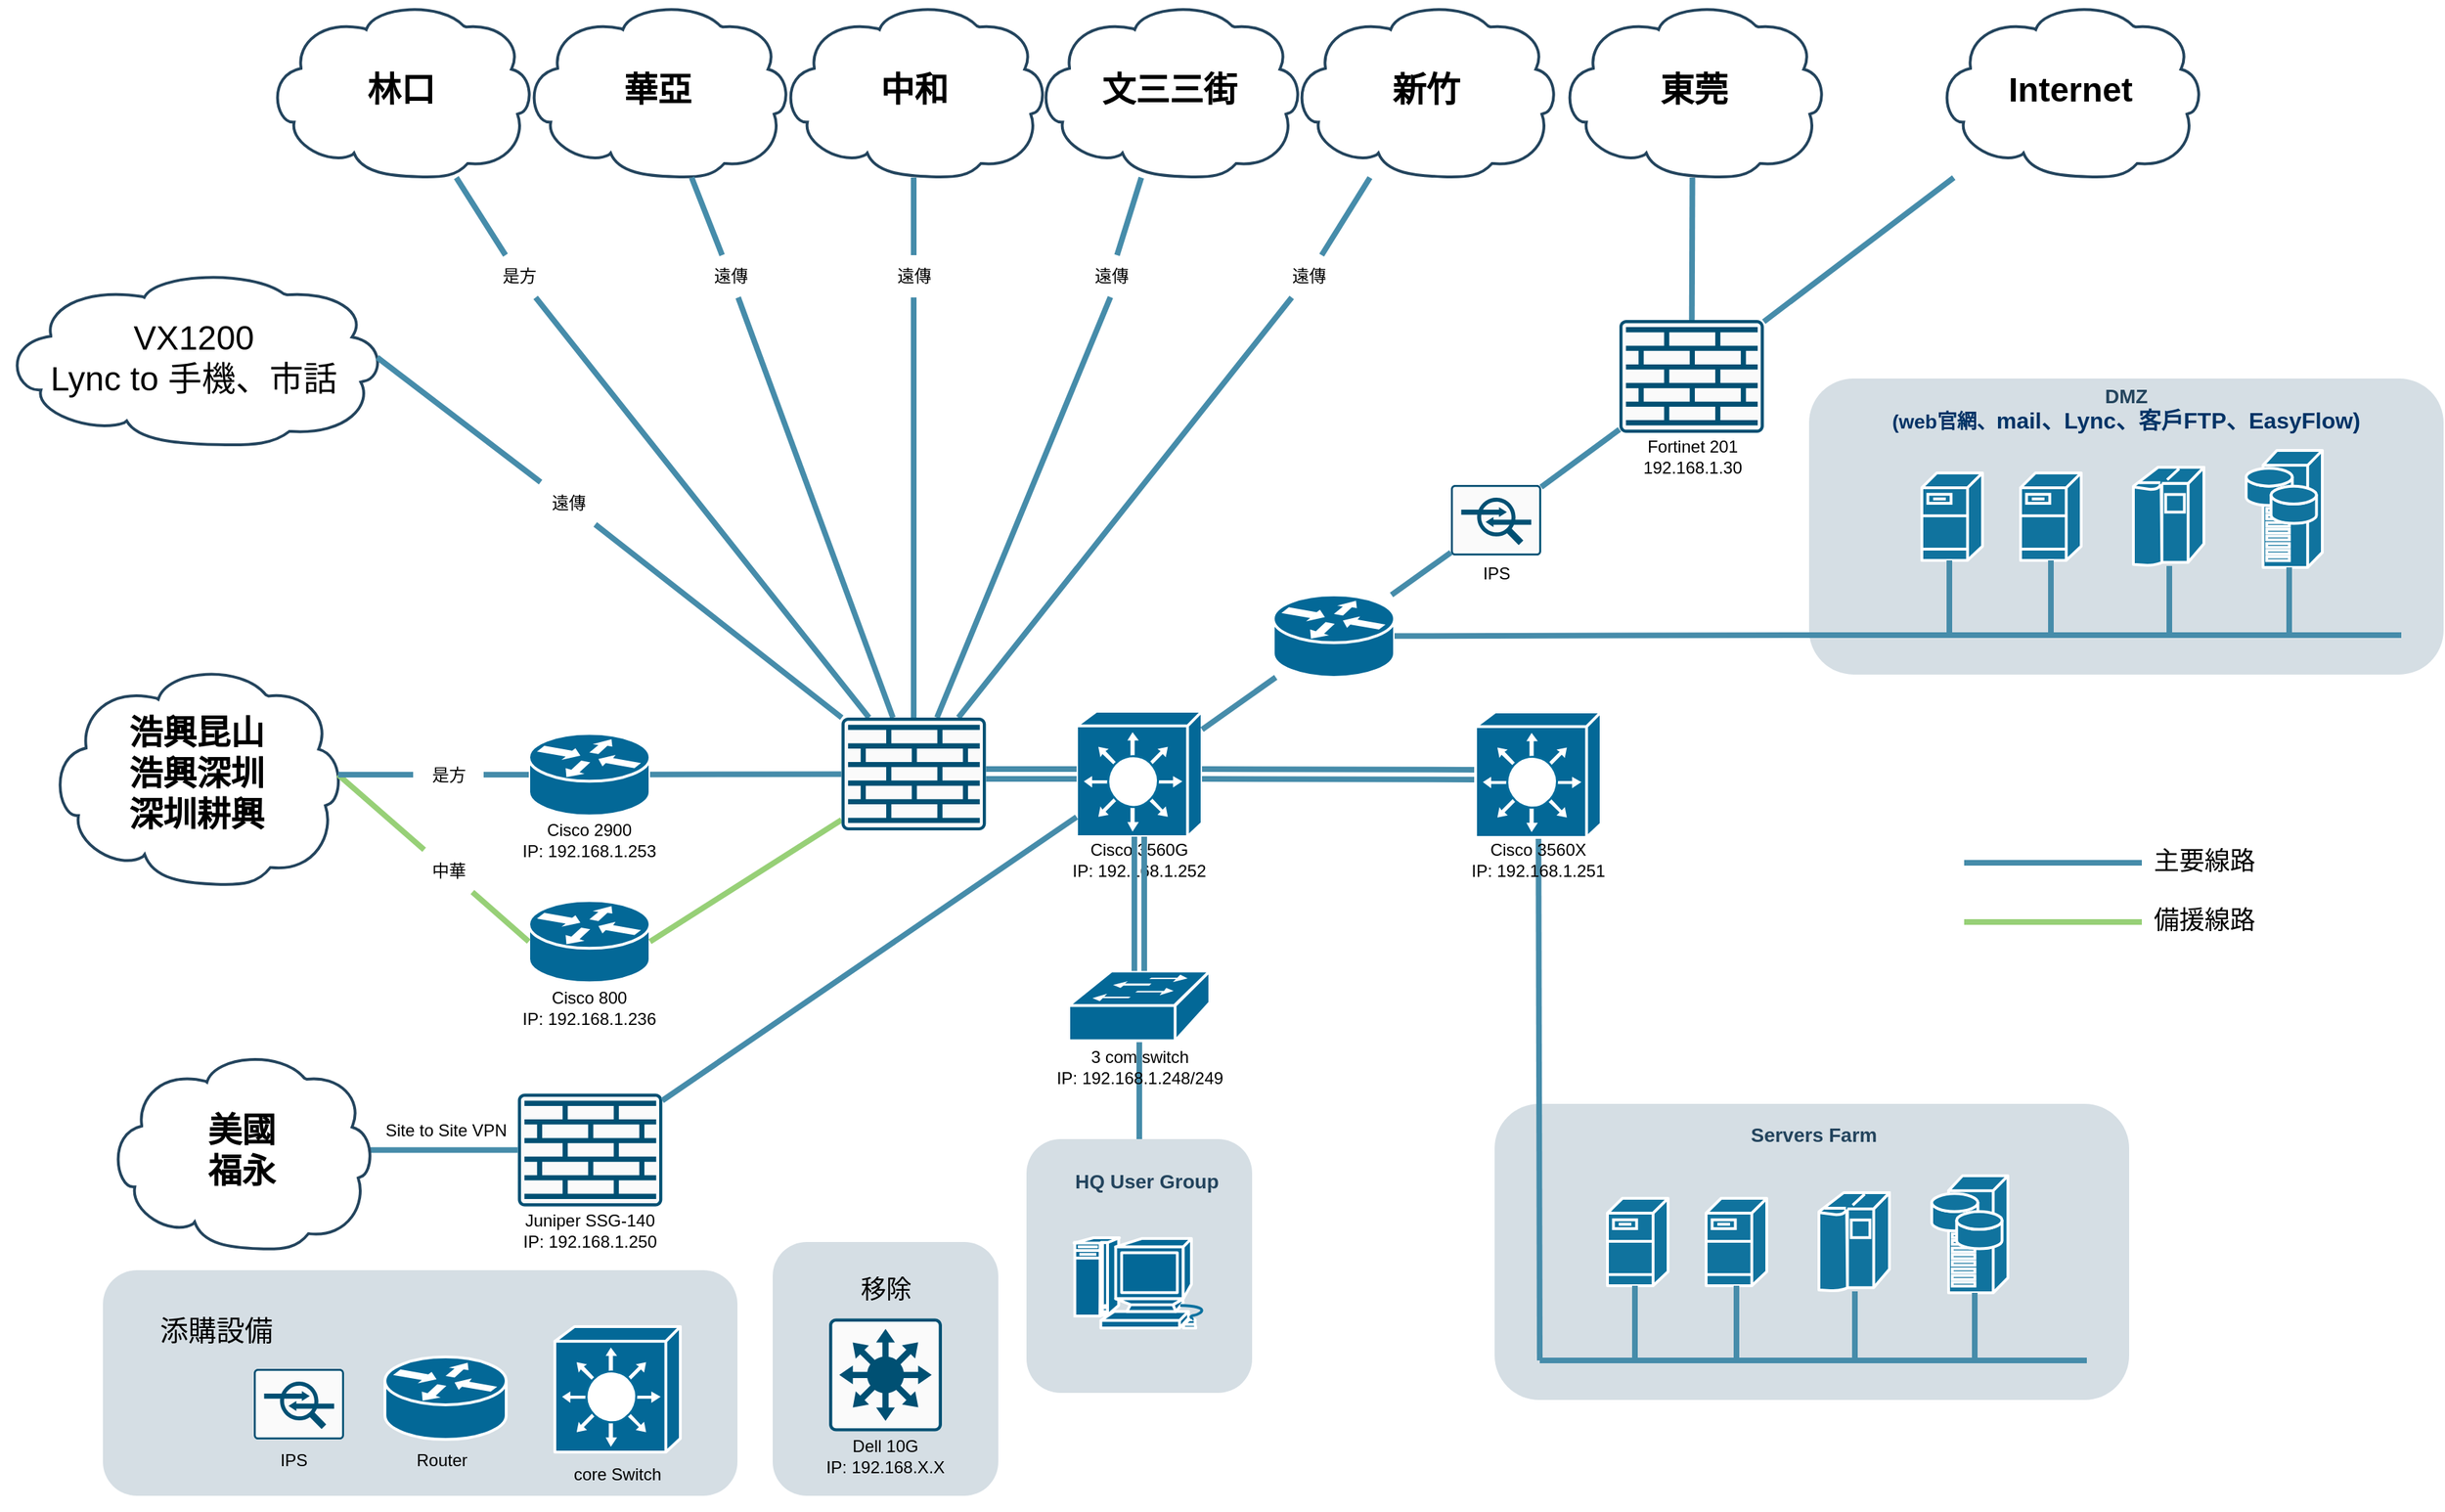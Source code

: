 <mxfile version="21.6.9" type="github">
  <diagram name="第 1 页" id="2Kp2IsGIeOANgpGV9u3z">
    <mxGraphModel dx="2764" dy="-91" grid="1" gridSize="10" guides="1" tooltips="1" connect="1" arrows="1" fold="1" page="1" pageScale="1" pageWidth="827" pageHeight="1169" math="0" shadow="0">
      <root>
        <mxCell id="0" />
        <mxCell id="1" parent="0" />
        <mxCell id="MnokS-IEu5R2xWXdPz0--34" value="" style="rounded=1;whiteSpace=wrap;html=1;strokeColor=none;fillColor=#BAC8D3;fontSize=24;fontColor=#23445D;align=center;opacity=60;" vertex="1" parent="1">
          <mxGeometry x="355" y="2580" width="160" height="180" as="geometry" />
        </mxCell>
        <mxCell id="MnokS-IEu5R2xWXdPz0--27" value="" style="rounded=1;whiteSpace=wrap;html=1;strokeColor=none;fillColor=#BAC8D3;fontSize=24;fontColor=#23445D;align=center;opacity=60;" vertex="1" parent="1">
          <mxGeometry x="-120" y="2600" width="450" height="160" as="geometry" />
        </mxCell>
        <mxCell id="12ae3frHGvqBDCMUcqmj-1" value="" style="group" parent="1" vertex="1" connectable="0">
          <mxGeometry x="867" y="2482" width="450" height="210" as="geometry" />
        </mxCell>
        <mxCell id="12ae3frHGvqBDCMUcqmj-2" value="" style="rounded=1;whiteSpace=wrap;html=1;strokeColor=none;fillColor=#BAC8D3;fontSize=24;fontColor=#23445D;align=center;opacity=60;" parent="12ae3frHGvqBDCMUcqmj-1" vertex="1">
          <mxGeometry width="450" height="210" as="geometry" />
        </mxCell>
        <mxCell id="12ae3frHGvqBDCMUcqmj-3" value="" style="shape=mxgraph.cisco.servers.fileserver;html=1;dashed=0;fillColor=#10739E;strokeColor=#ffffff;strokeWidth=2;verticalLabelPosition=bottom;verticalAlign=top;fontFamily=Helvetica;fontSize=36;fontColor=#FFB366" parent="12ae3frHGvqBDCMUcqmj-1" vertex="1">
          <mxGeometry x="80" y="67" width="43" height="62" as="geometry" />
        </mxCell>
        <mxCell id="12ae3frHGvqBDCMUcqmj-4" value="" style="shape=mxgraph.cisco.servers.fileserver;html=1;dashed=0;fillColor=#10739E;strokeColor=#ffffff;strokeWidth=2;verticalLabelPosition=bottom;verticalAlign=top;fontFamily=Helvetica;fontSize=36;fontColor=#FFB366" parent="12ae3frHGvqBDCMUcqmj-1" vertex="1">
          <mxGeometry x="150" y="67" width="43" height="62" as="geometry" />
        </mxCell>
        <mxCell id="12ae3frHGvqBDCMUcqmj-5" value="" style="shape=mxgraph.cisco.computers_and_peripherals.ibm_mainframe;html=1;dashed=0;fillColor=#10739E;strokeColor=#ffffff;strokeWidth=2;verticalLabelPosition=bottom;verticalAlign=top;fontFamily=Helvetica;fontSize=36;fontColor=#FFB366" parent="12ae3frHGvqBDCMUcqmj-1" vertex="1">
          <mxGeometry x="230" y="63" width="50" height="70" as="geometry" />
        </mxCell>
        <mxCell id="12ae3frHGvqBDCMUcqmj-6" value="" style="shape=mxgraph.cisco.servers.storage_server;html=1;dashed=0;fillColor=#10739E;strokeColor=#ffffff;strokeWidth=2;verticalLabelPosition=bottom;verticalAlign=top;fontFamily=Helvetica;fontSize=36;fontColor=#FFB366" parent="12ae3frHGvqBDCMUcqmj-1" vertex="1">
          <mxGeometry x="310" y="51" width="54" height="83" as="geometry" />
        </mxCell>
        <mxCell id="12ae3frHGvqBDCMUcqmj-7" value="" style="line;html=1;strokeColor=#468CAA;" parent="12ae3frHGvqBDCMUcqmj-1" vertex="1">
          <mxGeometry x="32" y="177" width="388" height="10" as="geometry" />
        </mxCell>
        <mxCell id="12ae3frHGvqBDCMUcqmj-8" value="" style="edgeStyle=elbowEdgeStyle;elbow=horizontal;endArrow=none;html=1;strokeColor=#468CAA;endFill=0;strokeWidth=4;rounded=1" parent="12ae3frHGvqBDCMUcqmj-1" source="12ae3frHGvqBDCMUcqmj-3" edge="1">
          <mxGeometry width="100" height="100" relative="1" as="geometry">
            <mxPoint x="99" y="140" as="sourcePoint" />
            <mxPoint x="99.278" y="182.083" as="targetPoint" />
          </mxGeometry>
        </mxCell>
        <mxCell id="12ae3frHGvqBDCMUcqmj-9" value="" style="edgeStyle=elbowEdgeStyle;elbow=horizontal;endArrow=none;html=1;strokeColor=#468CAA;endFill=0;strokeWidth=4;rounded=1" parent="12ae3frHGvqBDCMUcqmj-1" source="12ae3frHGvqBDCMUcqmj-4" edge="1">
          <mxGeometry width="100" height="100" relative="1" as="geometry">
            <mxPoint x="171" y="140" as="sourcePoint" />
            <mxPoint x="171.278" y="182.083" as="targetPoint" />
          </mxGeometry>
        </mxCell>
        <mxCell id="12ae3frHGvqBDCMUcqmj-10" value="" style="edgeStyle=elbowEdgeStyle;elbow=horizontal;endArrow=none;html=1;strokeColor=#468CAA;endFill=0;strokeWidth=4;rounded=1" parent="12ae3frHGvqBDCMUcqmj-1" source="12ae3frHGvqBDCMUcqmj-5" edge="1">
          <mxGeometry width="100" height="100" relative="1" as="geometry">
            <mxPoint x="255" y="140" as="sourcePoint" />
            <mxPoint x="255.278" y="182.083" as="targetPoint" />
          </mxGeometry>
        </mxCell>
        <mxCell id="12ae3frHGvqBDCMUcqmj-11" value="" style="edgeStyle=elbowEdgeStyle;elbow=horizontal;endArrow=none;html=1;strokeColor=#468CAA;endFill=0;strokeWidth=4;rounded=1" parent="12ae3frHGvqBDCMUcqmj-1" source="12ae3frHGvqBDCMUcqmj-6" edge="1">
          <mxGeometry width="100" height="100" relative="1" as="geometry">
            <mxPoint x="340" y="140" as="sourcePoint" />
            <mxPoint x="340.278" y="182.083" as="targetPoint" />
          </mxGeometry>
        </mxCell>
        <mxCell id="12ae3frHGvqBDCMUcqmj-12" value="&lt;font color=&quot;#23445d&quot;&gt;Servers Farm&lt;/font&gt;" style="rounded=1;whiteSpace=wrap;html=1;strokeColor=none;fillColor=none;fontSize=14;fontColor=#742B21;align=center;fontStyle=1" parent="12ae3frHGvqBDCMUcqmj-1" vertex="1">
          <mxGeometry x="155" y="12" width="143" height="19" as="geometry" />
        </mxCell>
        <mxCell id="12ae3frHGvqBDCMUcqmj-13" style="rounded=1;orthogonalLoop=1;jettySize=auto;html=1;exitX=0.5;exitY=0;exitDx=0;exitDy=0;entryX=0.5;entryY=0.98;entryDx=0;entryDy=0;entryPerimeter=0;strokeColor=#468CAA;strokeWidth=4;endArrow=none;endFill=0;" parent="1" source="12ae3frHGvqBDCMUcqmj-60" target="12ae3frHGvqBDCMUcqmj-56" edge="1">
          <mxGeometry relative="1" as="geometry" />
        </mxCell>
        <mxCell id="12ae3frHGvqBDCMUcqmj-14" value="" style="group" parent="1" vertex="1" connectable="0">
          <mxGeometry x="173.0" y="2474.75" width="105" height="112" as="geometry" />
        </mxCell>
        <mxCell id="12ae3frHGvqBDCMUcqmj-15" value="" style="sketch=0;points=[[0.015,0.015,0],[0.985,0.015,0],[0.985,0.985,0],[0.015,0.985,0],[0.25,0,0],[0.5,0,0],[0.75,0,0],[1,0.25,0],[1,0.5,0],[1,0.75,0],[0.75,1,0],[0.5,1,0],[0.25,1,0],[0,0.75,0],[0,0.5,0],[0,0.25,0]];verticalLabelPosition=bottom;html=1;verticalAlign=top;aspect=fixed;align=center;pointerEvents=1;shape=mxgraph.cisco19.rect;prIcon=firewall;fillColor=#FAFAFA;strokeColor=#005073;" parent="12ae3frHGvqBDCMUcqmj-14" vertex="1">
          <mxGeometry x="1.3" width="102.4" height="80" as="geometry" />
        </mxCell>
        <mxCell id="12ae3frHGvqBDCMUcqmj-16" value="Juniper SSG-140&lt;br&gt;IP: 192.168.1.250" style="text;html=1;strokeColor=none;fillColor=none;align=center;verticalAlign=middle;whiteSpace=wrap;rounded=0;" parent="12ae3frHGvqBDCMUcqmj-14" vertex="1">
          <mxGeometry y="82" width="105" height="30" as="geometry" />
        </mxCell>
        <mxCell id="12ae3frHGvqBDCMUcqmj-17" value="" style="group;points=[[0,0,0,0,0],[0,0.25,0,0,0],[0,0.5,0,0,0],[0,0.75,0,0,0],[0,1,0,0,0],[0.25,0,0,0,0],[0.25,1,0,0,0],[0.5,0,0,0,0],[0.5,1,0,0,0],[0.75,0,0,0,0],[0.75,1,0,0,0],[1,0,0,0,0],[1,0.25,0,0,0],[1,0.5,0,0,0],[1,0.75,0,0,0],[1,1,0,0,0]];" parent="1" vertex="1" connectable="0">
          <mxGeometry x="560" y="2203.52" width="110" height="120" as="geometry" />
        </mxCell>
        <mxCell id="12ae3frHGvqBDCMUcqmj-18" value="" style="shape=mxgraph.cisco.switches.layer_3_switch;sketch=0;html=1;pointerEvents=1;dashed=0;fillColor=#036897;strokeColor=#ffffff;strokeWidth=2;verticalLabelPosition=bottom;verticalAlign=top;align=center;outlineConnect=0;aspect=fixed;points=[[0,0.25,0,0,0],[0,0.5,0,0,0],[0,0.76,0,0,0],[0,1,0,0,0],[0.07,0,0,0,0],[0.29,0,0,0,0],[0.5,0,0,0,0],[0.5,1,0,0,0],[0.75,0,0,0,0],[0.95,0.94,0,0,0],[1,0,0,0,0],[1,0.5,0,0,0]];" parent="12ae3frHGvqBDCMUcqmj-17" vertex="1">
          <mxGeometry x="10.5" width="89" height="89" as="geometry" />
        </mxCell>
        <mxCell id="12ae3frHGvqBDCMUcqmj-19" value="Cisco 3560G&lt;br&gt;IP: 192.168.1.252" style="text;html=1;strokeColor=none;fillColor=none;align=center;verticalAlign=middle;whiteSpace=wrap;rounded=0;" parent="12ae3frHGvqBDCMUcqmj-17" vertex="1">
          <mxGeometry y="90" width="110" height="30" as="geometry" />
        </mxCell>
        <mxCell id="12ae3frHGvqBDCMUcqmj-20" style="rounded=1;orthogonalLoop=1;jettySize=auto;html=1;strokeColor=#468CAA;endArrow=none;endFill=0;strokeWidth=4;" parent="1" source="12ae3frHGvqBDCMUcqmj-15" target="12ae3frHGvqBDCMUcqmj-18" edge="1">
          <mxGeometry relative="1" as="geometry">
            <mxPoint x="390" y="2420" as="sourcePoint" />
          </mxGeometry>
        </mxCell>
        <mxCell id="12ae3frHGvqBDCMUcqmj-21" value="" style="group" parent="1" vertex="1" connectable="0">
          <mxGeometry x="390" y="2634.28" width="125" height="135.72" as="geometry" />
        </mxCell>
        <mxCell id="12ae3frHGvqBDCMUcqmj-22" value="" style="sketch=0;points=[[0.015,0.015,0],[0.985,0.015,0],[0.985,0.985,0],[0.015,0.985,0],[0.25,0,0],[0.5,0,0],[0.75,0,0],[1,0.25,0],[1,0.5,0],[1,0.75,0],[0.75,1,0],[0.5,1,0],[0.25,1,0],[0,0.75,0],[0,0.5,0],[0,0.25,0]];verticalLabelPosition=bottom;html=1;verticalAlign=top;aspect=fixed;align=center;pointerEvents=1;shape=mxgraph.cisco19.rect;prIcon=l3_switch;fillColor=#FAFAFA;strokeColor=#005073;" parent="12ae3frHGvqBDCMUcqmj-21" vertex="1">
          <mxGeometry x="5" width="80" height="80" as="geometry" />
        </mxCell>
        <mxCell id="12ae3frHGvqBDCMUcqmj-23" value="Dell 10G&lt;br&gt;IP: 192.168.X.X" style="text;html=1;strokeColor=none;fillColor=none;align=center;verticalAlign=middle;whiteSpace=wrap;rounded=0;" parent="12ae3frHGvqBDCMUcqmj-21" vertex="1">
          <mxGeometry y="83" width="90" height="30" as="geometry" />
        </mxCell>
        <mxCell id="MnokS-IEu5R2xWXdPz0--35" value="&lt;font style=&quot;font-size: 18px;&quot;&gt;移除&lt;/font&gt;" style="text;html=1;align=center;verticalAlign=middle;resizable=0;points=[];autosize=1;strokeColor=none;fillColor=none;" vertex="1" parent="12ae3frHGvqBDCMUcqmj-21">
          <mxGeometry x="15" y="-40" width="60" height="40" as="geometry" />
        </mxCell>
        <mxCell id="12ae3frHGvqBDCMUcqmj-24" style="rounded=1;orthogonalLoop=1;jettySize=auto;html=1;exitX=1;exitY=0.5;exitDx=0;exitDy=0;exitPerimeter=0;entryX=0;entryY=0.5;entryDx=0;entryDy=0;entryPerimeter=0;strokeWidth=4;strokeColor=#468CAA;endArrow=none;endFill=0;shape=link;" parent="1" source="12ae3frHGvqBDCMUcqmj-18" target="12ae3frHGvqBDCMUcqmj-64" edge="1">
          <mxGeometry relative="1" as="geometry" />
        </mxCell>
        <mxCell id="12ae3frHGvqBDCMUcqmj-26" value="" style="group" parent="1" vertex="1" connectable="0">
          <mxGeometry x="175" y="2219.27" width="100" height="149.44" as="geometry" />
        </mxCell>
        <mxCell id="12ae3frHGvqBDCMUcqmj-27" value="" style="shape=mxgraph.cisco.routers.router;sketch=0;html=1;pointerEvents=1;dashed=0;fillColor=#036897;strokeColor=#ffffff;strokeWidth=2;verticalLabelPosition=bottom;verticalAlign=top;align=center;outlineConnect=0;aspect=fixed;" parent="12ae3frHGvqBDCMUcqmj-26" vertex="1">
          <mxGeometry x="7" width="86" height="58.44" as="geometry" />
        </mxCell>
        <mxCell id="12ae3frHGvqBDCMUcqmj-28" value="Cisco 2900&lt;br&gt;IP: 192.168.1.253" style="text;html=1;strokeColor=none;fillColor=none;align=center;verticalAlign=middle;whiteSpace=wrap;rounded=0;" parent="12ae3frHGvqBDCMUcqmj-26" vertex="1">
          <mxGeometry y="61" width="100" height="30" as="geometry" />
        </mxCell>
        <mxCell id="eVyLxdBei2JVoM4hP0GL-2" value="" style="group" parent="12ae3frHGvqBDCMUcqmj-26" vertex="1" connectable="0">
          <mxGeometry y="118.44" width="100" height="91" as="geometry" />
        </mxCell>
        <mxCell id="eVyLxdBei2JVoM4hP0GL-3" value="" style="shape=mxgraph.cisco.routers.router;sketch=0;html=1;pointerEvents=1;dashed=0;fillColor=#036897;strokeColor=#ffffff;strokeWidth=2;verticalLabelPosition=bottom;verticalAlign=top;align=center;outlineConnect=0;aspect=fixed;" parent="eVyLxdBei2JVoM4hP0GL-2" vertex="1">
          <mxGeometry x="7" width="86" height="58.44" as="geometry" />
        </mxCell>
        <mxCell id="eVyLxdBei2JVoM4hP0GL-4" value="Cisco 800&lt;br&gt;IP: 192.168.1.236" style="text;html=1;strokeColor=none;fillColor=none;align=center;verticalAlign=middle;whiteSpace=wrap;rounded=0;" parent="eVyLxdBei2JVoM4hP0GL-2" vertex="1">
          <mxGeometry y="61" width="100" height="30" as="geometry" />
        </mxCell>
        <mxCell id="12ae3frHGvqBDCMUcqmj-32" style="rounded=1;orthogonalLoop=1;jettySize=auto;html=1;strokeColor=#468CAA;strokeWidth=4;endArrow=none;endFill=0;" parent="1" source="12ae3frHGvqBDCMUcqmj-27" target="MnokS-IEu5R2xWXdPz0--17" edge="1">
          <mxGeometry relative="1" as="geometry">
            <mxPoint x="700" y="2180" as="targetPoint" />
          </mxGeometry>
        </mxCell>
        <mxCell id="12ae3frHGvqBDCMUcqmj-33" style="rounded=1;orthogonalLoop=1;jettySize=auto;html=1;endArrow=none;endFill=0;strokeWidth=4;strokeColor=#468CAA;" parent="1" source="MnokS-IEu5R2xWXdPz0--21" target="12ae3frHGvqBDCMUcqmj-18" edge="1">
          <mxGeometry relative="1" as="geometry">
            <mxPoint x="1210" y="2090" as="sourcePoint" />
          </mxGeometry>
        </mxCell>
        <mxCell id="12ae3frHGvqBDCMUcqmj-34" value="" style="group" parent="1" vertex="1" connectable="0">
          <mxGeometry x="1090" y="1967.44" width="450" height="210" as="geometry" />
        </mxCell>
        <mxCell id="12ae3frHGvqBDCMUcqmj-35" value="" style="rounded=1;whiteSpace=wrap;html=1;strokeColor=none;fillColor=#BAC8D3;fontSize=24;fontColor=#23445D;align=center;opacity=60;" parent="12ae3frHGvqBDCMUcqmj-34" vertex="1">
          <mxGeometry width="450" height="210" as="geometry" />
        </mxCell>
        <mxCell id="12ae3frHGvqBDCMUcqmj-36" value="" style="shape=mxgraph.cisco.servers.fileserver;html=1;dashed=0;fillColor=#10739E;strokeColor=#ffffff;strokeWidth=2;verticalLabelPosition=bottom;verticalAlign=top;fontFamily=Helvetica;fontSize=36;fontColor=#FFB366" parent="12ae3frHGvqBDCMUcqmj-34" vertex="1">
          <mxGeometry x="80" y="67" width="43" height="62" as="geometry" />
        </mxCell>
        <mxCell id="12ae3frHGvqBDCMUcqmj-37" value="" style="shape=mxgraph.cisco.servers.fileserver;html=1;dashed=0;fillColor=#10739E;strokeColor=#ffffff;strokeWidth=2;verticalLabelPosition=bottom;verticalAlign=top;fontFamily=Helvetica;fontSize=36;fontColor=#FFB366" parent="12ae3frHGvqBDCMUcqmj-34" vertex="1">
          <mxGeometry x="150" y="67" width="43" height="62" as="geometry" />
        </mxCell>
        <mxCell id="12ae3frHGvqBDCMUcqmj-38" value="" style="shape=mxgraph.cisco.computers_and_peripherals.ibm_mainframe;html=1;dashed=0;fillColor=#10739E;strokeColor=#ffffff;strokeWidth=2;verticalLabelPosition=bottom;verticalAlign=top;fontFamily=Helvetica;fontSize=36;fontColor=#FFB366" parent="12ae3frHGvqBDCMUcqmj-34" vertex="1">
          <mxGeometry x="230" y="63" width="50" height="70" as="geometry" />
        </mxCell>
        <mxCell id="12ae3frHGvqBDCMUcqmj-39" value="" style="shape=mxgraph.cisco.servers.storage_server;html=1;dashed=0;fillColor=#10739E;strokeColor=#ffffff;strokeWidth=2;verticalLabelPosition=bottom;verticalAlign=top;fontFamily=Helvetica;fontSize=36;fontColor=#FFB366" parent="12ae3frHGvqBDCMUcqmj-34" vertex="1">
          <mxGeometry x="310" y="51" width="54" height="83" as="geometry" />
        </mxCell>
        <mxCell id="12ae3frHGvqBDCMUcqmj-40" value="" style="line;html=1;strokeColor=#468CAA;" parent="12ae3frHGvqBDCMUcqmj-34" vertex="1">
          <mxGeometry x="32" y="177" width="388" height="10" as="geometry" />
        </mxCell>
        <mxCell id="12ae3frHGvqBDCMUcqmj-41" value="" style="edgeStyle=elbowEdgeStyle;elbow=horizontal;endArrow=none;html=1;strokeColor=#468CAA;endFill=0;strokeWidth=4;rounded=1" parent="12ae3frHGvqBDCMUcqmj-34" source="12ae3frHGvqBDCMUcqmj-36" edge="1">
          <mxGeometry width="100" height="100" relative="1" as="geometry">
            <mxPoint x="99" y="140" as="sourcePoint" />
            <mxPoint x="99.278" y="182.083" as="targetPoint" />
          </mxGeometry>
        </mxCell>
        <mxCell id="12ae3frHGvqBDCMUcqmj-42" value="" style="edgeStyle=elbowEdgeStyle;elbow=horizontal;endArrow=none;html=1;strokeColor=#468CAA;endFill=0;strokeWidth=4;rounded=1" parent="12ae3frHGvqBDCMUcqmj-34" source="12ae3frHGvqBDCMUcqmj-37" edge="1">
          <mxGeometry width="100" height="100" relative="1" as="geometry">
            <mxPoint x="171" y="140" as="sourcePoint" />
            <mxPoint x="171.278" y="182.083" as="targetPoint" />
          </mxGeometry>
        </mxCell>
        <mxCell id="12ae3frHGvqBDCMUcqmj-43" value="" style="edgeStyle=elbowEdgeStyle;elbow=horizontal;endArrow=none;html=1;strokeColor=#468CAA;endFill=0;strokeWidth=4;rounded=1" parent="12ae3frHGvqBDCMUcqmj-34" source="12ae3frHGvqBDCMUcqmj-38" edge="1">
          <mxGeometry width="100" height="100" relative="1" as="geometry">
            <mxPoint x="255" y="140" as="sourcePoint" />
            <mxPoint x="255.278" y="182.083" as="targetPoint" />
          </mxGeometry>
        </mxCell>
        <mxCell id="12ae3frHGvqBDCMUcqmj-44" value="" style="edgeStyle=elbowEdgeStyle;elbow=horizontal;endArrow=none;html=1;strokeColor=#468CAA;endFill=0;strokeWidth=4;rounded=1" parent="12ae3frHGvqBDCMUcqmj-34" source="12ae3frHGvqBDCMUcqmj-39" edge="1">
          <mxGeometry width="100" height="100" relative="1" as="geometry">
            <mxPoint x="340" y="140" as="sourcePoint" />
            <mxPoint x="340.278" y="182.083" as="targetPoint" />
          </mxGeometry>
        </mxCell>
        <mxCell id="12ae3frHGvqBDCMUcqmj-45" value="&lt;font style=&quot;border-color: var(--border-color);&quot; color=&quot;#23445d&quot;&gt;DMZ&lt;/font&gt;&lt;br style=&quot;border-color: var(--border-color);&quot;&gt;&lt;font style=&quot;border-color: var(--border-color);&quot; color=&quot;#003366&quot;&gt;(web官網、&lt;span style=&quot;border-color: var(--border-color); font-size: 12pt; font-family: Calibri, sans-serif;&quot; lang=&quot;EN-US&quot;&gt;mail&lt;/span&gt;&lt;span style=&quot;border-color: var(--border-color); font-size: 12pt; font-family: 新細明體, serif;&quot;&gt;、&lt;/span&gt;&lt;span style=&quot;border-color: var(--border-color); font-size: 12pt; font-family: Calibri, sans-serif;&quot; lang=&quot;EN-US&quot;&gt;Lync&lt;/span&gt;&lt;span style=&quot;border-color: var(--border-color); font-size: 12pt; font-family: 新細明體, serif;&quot;&gt;、客戶&lt;/span&gt;&lt;span style=&quot;border-color: var(--border-color); font-size: 12pt; font-family: Calibri, sans-serif;&quot; lang=&quot;EN-US&quot;&gt;FTP、EasyFlow)&lt;/span&gt;&lt;/font&gt;" style="rounded=1;whiteSpace=wrap;html=1;strokeColor=none;fillColor=none;fontSize=14;fontColor=#742B21;align=center;fontStyle=1" parent="12ae3frHGvqBDCMUcqmj-34" vertex="1">
          <mxGeometry x="40" y="12" width="370" height="19" as="geometry" />
        </mxCell>
        <mxCell id="12ae3frHGvqBDCMUcqmj-47" style="rounded=1;orthogonalLoop=1;jettySize=auto;html=1;strokeColor=#468CAA;strokeWidth=4;endArrow=none;endFill=0;elbow=vertical;" parent="1" source="FHWAyMyx4tsviVWadhPC-19" target="MnokS-IEu5R2xWXdPz0--17" edge="1">
          <mxGeometry relative="1" as="geometry">
            <mxPoint x="560" y="1910" as="sourcePoint" />
          </mxGeometry>
        </mxCell>
        <mxCell id="12ae3frHGvqBDCMUcqmj-49" value="&lt;p style=&quot;margin-top: 0pt; margin-bottom: 0pt; margin-left: 0in; direction: ltr; unicode-bidi: embed; word-break: normal; font-size: 23px;&quot;&gt;&lt;/p&gt;&lt;p style=&quot;margin-top: 0pt; margin-bottom: 0pt; margin-left: 0in; direction: ltr; unicode-bidi: embed; word-break: normal;&quot;&gt;&lt;span style=&quot;background-color: initial; font-size: 18pt; color: rgb(0, 0, 0);&quot;&gt;林口&lt;/span&gt;&lt;br&gt;&lt;/p&gt;" style="shape=mxgraph.cisco.storage.cloud;html=1;dashed=0;strokeColor=#23445D;fillColor=#ffffff;strokeWidth=2;fontFamily=Helvetica;fontSize=24;fontColor=#23445D;align=center;fontStyle=1" parent="1" vertex="1">
          <mxGeometry x="-4" y="1700" width="190" height="125" as="geometry" />
        </mxCell>
        <mxCell id="12ae3frHGvqBDCMUcqmj-50" style="rounded=1;orthogonalLoop=1;jettySize=auto;html=1;strokeColor=#468CAA;strokeWidth=4;endArrow=none;endFill=0;elbow=vertical;" parent="1" edge="1" target="12ae3frHGvqBDCMUcqmj-49" source="FHWAyMyx4tsviVWadhPC-15">
          <mxGeometry relative="1" as="geometry">
            <mxPoint x="536.73" y="2204" as="sourcePoint" />
            <mxPoint x="96.2" y="1959.5" as="targetPoint" />
          </mxGeometry>
        </mxCell>
        <mxCell id="12ae3frHGvqBDCMUcqmj-51" value="&lt;p style=&quot;margin-top: 0pt; margin-bottom: 0pt; margin-left: 0in; direction: ltr; unicode-bidi: embed; word-break: normal; font-size: 24px;&quot;&gt;&lt;br&gt;&lt;/p&gt;" style="text;html=1;align=center;verticalAlign=middle;resizable=0;points=[];autosize=1;strokeColor=none;fillColor=none;" parent="1" vertex="1">
          <mxGeometry x="579.5" y="2380" width="20" height="40" as="geometry" />
        </mxCell>
        <mxCell id="12ae3frHGvqBDCMUcqmj-52" style="rounded=1;orthogonalLoop=1;jettySize=auto;html=1;strokeColor=#468CAA;strokeWidth=4;endArrow=none;endFill=0;exitX=0;exitY=0.5;exitDx=0;exitDy=0;exitPerimeter=0;" parent="1" source="12ae3frHGvqBDCMUcqmj-7" target="12ae3frHGvqBDCMUcqmj-64" edge="1">
          <mxGeometry relative="1" as="geometry">
            <mxPoint x="898" y="2369.21" as="sourcePoint" />
          </mxGeometry>
        </mxCell>
        <mxCell id="12ae3frHGvqBDCMUcqmj-53" style="rounded=1;orthogonalLoop=1;jettySize=auto;html=1;strokeColor=#468CAA;strokeWidth=4;endArrow=none;endFill=0;" parent="1" source="FHWAyMyx4tsviVWadhPC-14" target="MnokS-IEu5R2xWXdPz0--17" edge="1">
          <mxGeometry relative="1" as="geometry">
            <mxPoint x="430" y="2190" as="targetPoint" />
          </mxGeometry>
        </mxCell>
        <mxCell id="12ae3frHGvqBDCMUcqmj-54" value="&lt;p style=&quot;margin-top: 0pt; margin-bottom: 0pt; margin-left: 0in; direction: ltr; unicode-bidi: embed; word-break: normal; font-size: 23px;&quot;&gt;&lt;/p&gt;&lt;p style=&quot;border-color: var(--border-color); color: rgb(0, 0, 0); font-weight: 400; margin-top: 0pt; margin-bottom: 0pt; margin-left: 0in; direction: ltr; unicode-bidi: embed; word-break: normal;&quot;&gt;&lt;font style=&quot;border-color: var(--border-color);&quot;&gt;VX1200&lt;/font&gt;&lt;/p&gt;&lt;p style=&quot;border-color: var(--border-color); color: rgb(0, 0, 0); font-weight: 400; margin-top: 0pt; margin-bottom: 0pt; margin-left: 0in; direction: ltr; unicode-bidi: embed; word-break: normal;&quot;&gt;&lt;font style=&quot;border-color: var(--border-color);&quot;&gt;Lync to&amp;nbsp;&lt;span style=&quot;border-color: var(--border-color); font-family: 微軟正黑體;&quot;&gt;手機、市話&lt;/span&gt;&lt;/font&gt;&lt;/p&gt;" style="shape=mxgraph.cisco.storage.cloud;html=1;dashed=0;strokeColor=#23445D;fillColor=#ffffff;strokeWidth=2;fontFamily=Helvetica;fontSize=24;fontColor=#23445D;align=center;fontStyle=1" parent="1" vertex="1">
          <mxGeometry x="-192" y="1890" width="272" height="125" as="geometry" />
        </mxCell>
        <mxCell id="12ae3frHGvqBDCMUcqmj-55" value="" style="group" parent="1" vertex="1" connectable="0">
          <mxGeometry x="552.75" y="2387.75" width="124.5" height="83" as="geometry" />
        </mxCell>
        <mxCell id="12ae3frHGvqBDCMUcqmj-56" value="" style="shape=mxgraph.cisco.switches.workgroup_switch;sketch=0;html=1;pointerEvents=1;dashed=0;fillColor=#036897;strokeColor=#ffffff;strokeWidth=2;verticalLabelPosition=bottom;verticalAlign=top;align=center;outlineConnect=0;aspect=fixed;" parent="12ae3frHGvqBDCMUcqmj-55" vertex="1">
          <mxGeometry x="12.25" width="100" height="49.5" as="geometry" />
        </mxCell>
        <mxCell id="12ae3frHGvqBDCMUcqmj-57" value="3 com switch&lt;br style=&quot;font-size: 12px;&quot;&gt;IP: 192.168.1.248/249" style="text;html=1;strokeColor=none;fillColor=none;align=center;verticalAlign=middle;whiteSpace=wrap;rounded=0;fontSize=12;" parent="12ae3frHGvqBDCMUcqmj-55" vertex="1">
          <mxGeometry y="53" width="124.5" height="30" as="geometry" />
        </mxCell>
        <mxCell id="12ae3frHGvqBDCMUcqmj-58" style="rounded=1;orthogonalLoop=1;jettySize=auto;html=1;exitX=0.5;exitY=0;exitDx=0;exitDy=0;exitPerimeter=0;entryX=0.5;entryY=1;entryDx=0;entryDy=0;entryPerimeter=0;strokeColor=#468CAA;strokeWidth=4;endArrow=none;endFill=0;shape=link;" parent="1" source="12ae3frHGvqBDCMUcqmj-56" target="12ae3frHGvqBDCMUcqmj-18" edge="1">
          <mxGeometry relative="1" as="geometry" />
        </mxCell>
        <mxCell id="12ae3frHGvqBDCMUcqmj-59" value="" style="group" parent="1" vertex="1" connectable="0">
          <mxGeometry x="535" y="2507" width="160" height="180" as="geometry" />
        </mxCell>
        <mxCell id="12ae3frHGvqBDCMUcqmj-60" value="" style="rounded=1;whiteSpace=wrap;html=1;strokeColor=none;fillColor=#BAC8D3;fontSize=24;fontColor=#23445D;align=center;opacity=60;" parent="12ae3frHGvqBDCMUcqmj-59" vertex="1">
          <mxGeometry width="160" height="180" as="geometry" />
        </mxCell>
        <mxCell id="12ae3frHGvqBDCMUcqmj-61" value="&lt;font color=&quot;#23445d&quot;&gt;&amp;nbsp;HQ User Group&lt;/font&gt;" style="rounded=1;whiteSpace=wrap;html=1;strokeColor=none;fillColor=none;fontSize=14;fontColor=#742B21;align=center;fontStyle=1" parent="12ae3frHGvqBDCMUcqmj-59" vertex="1">
          <mxGeometry x="11.75" y="20" width="143" height="19" as="geometry" />
        </mxCell>
        <mxCell id="12ae3frHGvqBDCMUcqmj-62" value="" style="shape=mxgraph.cisco.computers_and_peripherals.macintosh;sketch=0;html=1;pointerEvents=1;dashed=0;fillColor=#036897;strokeColor=#ffffff;strokeWidth=2;verticalLabelPosition=bottom;verticalAlign=top;align=center;outlineConnect=0;" parent="12ae3frHGvqBDCMUcqmj-59" vertex="1">
          <mxGeometry x="33.75" y="70" width="99" height="64" as="geometry" />
        </mxCell>
        <mxCell id="12ae3frHGvqBDCMUcqmj-63" value="" style="group" parent="1" vertex="1" connectable="0">
          <mxGeometry x="843" y="2204" width="110" height="120" as="geometry" />
        </mxCell>
        <mxCell id="12ae3frHGvqBDCMUcqmj-64" value="" style="shape=mxgraph.cisco.switches.layer_3_switch;sketch=0;html=1;pointerEvents=1;dashed=0;fillColor=#036897;strokeColor=#ffffff;strokeWidth=2;verticalLabelPosition=bottom;verticalAlign=top;align=center;outlineConnect=0;aspect=fixed;" parent="12ae3frHGvqBDCMUcqmj-63" vertex="1">
          <mxGeometry x="10.5" width="89" height="89" as="geometry" />
        </mxCell>
        <mxCell id="12ae3frHGvqBDCMUcqmj-65" value="Cisco 3560X&lt;br&gt;IP: 192.168.1.251" style="text;html=1;strokeColor=none;fillColor=none;align=center;verticalAlign=middle;whiteSpace=wrap;rounded=0;" parent="12ae3frHGvqBDCMUcqmj-63" vertex="1">
          <mxGeometry y="90" width="110" height="30" as="geometry" />
        </mxCell>
        <mxCell id="12ae3frHGvqBDCMUcqmj-66" style="rounded=1;orthogonalLoop=1;jettySize=auto;html=1;exitX=0.98;exitY=0.5;exitDx=0;exitDy=0;exitPerimeter=0;entryX=0;entryY=0.5;entryDx=0;entryDy=0;entryPerimeter=0;strokeColor=#468CAA;strokeWidth=4;endArrow=none;endFill=0;" parent="1" source="12ae3frHGvqBDCMUcqmj-67" target="12ae3frHGvqBDCMUcqmj-15" edge="1">
          <mxGeometry relative="1" as="geometry" />
        </mxCell>
        <mxCell id="12ae3frHGvqBDCMUcqmj-67" value="&lt;p style=&quot;margin-top: 0pt; margin-bottom: 0pt; margin-left: 0in; direction: ltr; unicode-bidi: embed; word-break: normal; font-size: 23px;&quot;&gt;&lt;/p&gt;&lt;p style=&quot;margin-top: 0pt; margin-bottom: 0pt; margin-left: 0in; direction: ltr; unicode-bidi: embed; word-break: normal;&quot;&gt;&lt;span style=&quot;font-size: 18pt; color: rgb(0, 0, 0); background-color: initial;&quot;&gt;美國&lt;/span&gt;&lt;br&gt;&lt;/p&gt;&lt;p style=&quot;margin-top: 0pt; margin-bottom: 0pt; margin-left: 0in; direction: ltr; unicode-bidi: embed; word-break: normal;&quot;&gt;&lt;span style=&quot;color: rgb(0, 0, 0); font-size: 18pt; background-color: initial;&quot;&gt;福永&lt;/span&gt;&lt;font color=&quot;#000000&quot;&gt;&lt;br&gt;&lt;/font&gt;&lt;/p&gt;" style="shape=mxgraph.cisco.storage.cloud;html=1;dashed=0;strokeColor=#23445D;fillColor=#ffffff;strokeWidth=2;fontFamily=Helvetica;fontSize=24;fontColor=#23445D;align=center;fontStyle=1" parent="1" vertex="1">
          <mxGeometry x="-117" y="2444" width="190" height="141.5" as="geometry" />
        </mxCell>
        <mxCell id="12ae3frHGvqBDCMUcqmj-68" style="rounded=1;orthogonalLoop=1;jettySize=auto;html=1;entryX=0;entryY=0.5;entryDx=0;entryDy=0;entryPerimeter=0;endArrow=none;endFill=0;strokeColor=#468CAA;strokeWidth=4;" parent="1" source="FHWAyMyx4tsviVWadhPC-20" target="12ae3frHGvqBDCMUcqmj-27" edge="1">
          <mxGeometry relative="1" as="geometry" />
        </mxCell>
        <mxCell id="12ae3frHGvqBDCMUcqmj-69" value="&lt;p style=&quot;margin-top: 0pt; margin-bottom: 0pt; margin-left: 0in; direction: ltr; unicode-bidi: embed; word-break: normal; font-size: 23px;&quot;&gt;&lt;/p&gt;&lt;p style=&quot;margin-top: 0pt; margin-bottom: 0pt; margin-left: 0in; direction: ltr; unicode-bidi: embed; word-break: normal;&quot;&gt;&lt;font style=&quot;background-color: initial;&quot; color=&quot;#000000&quot;&gt;&lt;span style=&quot;font-size: 18pt; font-family: 微軟正黑體;&quot;&gt;浩興昆山&lt;/span&gt;&lt;/font&gt;&lt;br&gt;&lt;/p&gt;&lt;p style=&quot;margin-top: 0pt; margin-bottom: 0pt; margin-left: 0in; direction: ltr; unicode-bidi: embed; word-break: normal;&quot;&gt;&lt;span style=&quot;font-family: 微軟正黑體; font-size: 18pt; color: rgb(0, 0, 0); background-color: initial;&quot;&gt;浩興深圳&lt;/span&gt;&lt;/p&gt;&lt;p style=&quot;margin-top: 0pt; margin-bottom: 0pt; margin-left: 0in; direction: ltr; unicode-bidi: embed; word-break: normal;&quot;&gt;&lt;span style=&quot;color: rgb(0, 0, 0); background-color: initial; font-size: 18pt; font-family: 微軟正黑體;&quot;&gt;深圳耕興&lt;/span&gt;&lt;br&gt;&lt;/p&gt;" style="shape=mxgraph.cisco.storage.cloud;html=1;dashed=0;strokeColor=#23445D;fillColor=#ffffff;strokeWidth=2;fontFamily=Helvetica;fontSize=24;fontColor=#23445D;align=center;fontStyle=1" parent="1" vertex="1">
          <mxGeometry x="-159" y="2170.01" width="210" height="156.97" as="geometry" />
        </mxCell>
        <mxCell id="12ae3frHGvqBDCMUcqmj-72" value="&lt;p style=&quot;margin-top: 0pt; margin-bottom: 0pt; margin-left: 0in; direction: ltr; unicode-bidi: embed; word-break: normal; font-size: 23px;&quot;&gt;&lt;/p&gt;&lt;p style=&quot;margin-top: 0pt; margin-bottom: 0pt; margin-left: 0in; direction: ltr; unicode-bidi: embed; word-break: normal;&quot;&gt;&lt;font color=&quot;#000000&quot;&gt;Internet&lt;/font&gt;&lt;/p&gt;" style="shape=mxgraph.cisco.storage.cloud;html=1;dashed=0;strokeColor=#23445D;fillColor=#ffffff;strokeWidth=2;fontFamily=Helvetica;fontSize=24;fontColor=#23445D;align=center;fontStyle=1" parent="1" vertex="1">
          <mxGeometry x="1180" y="1700" width="190" height="125" as="geometry" />
        </mxCell>
        <mxCell id="12ae3frHGvqBDCMUcqmj-73" style="rounded=1;orthogonalLoop=1;jettySize=auto;html=1;strokeColor=#468CAA;endArrow=none;endFill=0;strokeWidth=4;" parent="1" source="12ae3frHGvqBDCMUcqmj-30" target="12ae3frHGvqBDCMUcqmj-72" edge="1">
          <mxGeometry relative="1" as="geometry">
            <mxPoint x="1430" y="2040" as="targetPoint" />
          </mxGeometry>
        </mxCell>
        <mxCell id="eVyLxdBei2JVoM4hP0GL-5" style="rounded=1;orthogonalLoop=1;jettySize=auto;html=1;exitX=1;exitY=0.5;exitDx=0;exitDy=0;exitPerimeter=0;strokeColor=#97D077;strokeWidth=4;endArrow=none;endFill=0;" parent="1" source="eVyLxdBei2JVoM4hP0GL-3" target="MnokS-IEu5R2xWXdPz0--17" edge="1">
          <mxGeometry relative="1" as="geometry">
            <mxPoint x="308" y="2419" as="sourcePoint" />
            <mxPoint x="500" y="2310" as="targetPoint" />
          </mxGeometry>
        </mxCell>
        <mxCell id="eVyLxdBei2JVoM4hP0GL-6" style="rounded=1;orthogonalLoop=1;jettySize=auto;html=1;entryX=0;entryY=0.5;entryDx=0;entryDy=0;entryPerimeter=0;endArrow=none;endFill=0;strokeColor=#97D077;strokeWidth=4;" parent="1" source="FHWAyMyx4tsviVWadhPC-21" target="eVyLxdBei2JVoM4hP0GL-3" edge="1">
          <mxGeometry relative="1" as="geometry">
            <mxPoint x="59" y="2267.27" as="sourcePoint" />
            <mxPoint x="192" y="2260.27" as="targetPoint" />
          </mxGeometry>
        </mxCell>
        <mxCell id="eVyLxdBei2JVoM4hP0GL-11" value="" style="group" parent="1" vertex="1" connectable="0">
          <mxGeometry x="1200" y="2332" width="220" height="40" as="geometry" />
        </mxCell>
        <mxCell id="eVyLxdBei2JVoM4hP0GL-7" style="rounded=1;orthogonalLoop=1;jettySize=auto;html=1;entryX=0;entryY=0.5;entryDx=0;entryDy=0;entryPerimeter=0;endArrow=none;endFill=0;strokeColor=#97D077;strokeWidth=4;" parent="eVyLxdBei2JVoM4hP0GL-11" edge="1">
          <mxGeometry relative="1" as="geometry">
            <mxPoint y="21" as="sourcePoint" />
            <mxPoint x="126" y="21" as="targetPoint" />
          </mxGeometry>
        </mxCell>
        <mxCell id="eVyLxdBei2JVoM4hP0GL-8" value="&lt;font style=&quot;font-size: 18px;&quot;&gt;備援線路&lt;/font&gt;" style="text;html=1;align=center;verticalAlign=middle;resizable=0;points=[];autosize=1;strokeColor=none;fillColor=none;" parent="eVyLxdBei2JVoM4hP0GL-11" vertex="1">
          <mxGeometry x="120" width="100" height="40" as="geometry" />
        </mxCell>
        <mxCell id="eVyLxdBei2JVoM4hP0GL-12" value="" style="group" parent="1" vertex="1" connectable="0">
          <mxGeometry x="1200" y="2290" width="220" height="40" as="geometry" />
        </mxCell>
        <mxCell id="eVyLxdBei2JVoM4hP0GL-13" style="rounded=1;orthogonalLoop=1;jettySize=auto;html=1;entryX=0;entryY=0.5;entryDx=0;entryDy=0;entryPerimeter=0;endArrow=none;endFill=0;strokeColor=#468CAA;strokeWidth=4;" parent="eVyLxdBei2JVoM4hP0GL-12" edge="1">
          <mxGeometry relative="1" as="geometry">
            <mxPoint y="21" as="sourcePoint" />
            <mxPoint x="126" y="21" as="targetPoint" />
          </mxGeometry>
        </mxCell>
        <mxCell id="eVyLxdBei2JVoM4hP0GL-14" value="&lt;font style=&quot;font-size: 18px;&quot;&gt;主要線路&lt;/font&gt;" style="text;html=1;align=center;verticalAlign=middle;resizable=0;points=[];autosize=1;strokeColor=none;fillColor=none;" parent="eVyLxdBei2JVoM4hP0GL-12" vertex="1">
          <mxGeometry x="120" width="100" height="40" as="geometry" />
        </mxCell>
        <mxCell id="FHWAyMyx4tsviVWadhPC-1" value="&lt;p style=&quot;margin-top: 0pt; margin-bottom: 0pt; margin-left: 0in; direction: ltr; unicode-bidi: embed; word-break: normal; font-size: 23px;&quot;&gt;&lt;/p&gt;&lt;p style=&quot;margin-top: 0pt; margin-bottom: 0pt; margin-left: 0in; direction: ltr; unicode-bidi: embed; word-break: normal;&quot;&gt;&lt;span style=&quot;color: rgb(0, 0, 0); background-color: initial;&quot;&gt;東莞&lt;/span&gt;&lt;br&gt;&lt;/p&gt;" style="shape=mxgraph.cisco.storage.cloud;html=1;dashed=0;strokeColor=#23445D;fillColor=#ffffff;strokeWidth=2;fontFamily=Helvetica;fontSize=24;fontColor=#23445D;align=center;fontStyle=1" parent="1" vertex="1">
          <mxGeometry x="912.5" y="1700" width="190" height="125" as="geometry" />
        </mxCell>
        <mxCell id="FHWAyMyx4tsviVWadhPC-2" style="rounded=1;orthogonalLoop=1;jettySize=auto;html=1;endArrow=none;endFill=0;strokeColor=#468CAA;strokeWidth=4;" parent="1" source="12ae3frHGvqBDCMUcqmj-30" target="FHWAyMyx4tsviVWadhPC-1" edge="1">
          <mxGeometry relative="1" as="geometry">
            <mxPoint x="1020" y="2010" as="sourcePoint" />
            <mxPoint x="1310" y="2080" as="targetPoint" />
          </mxGeometry>
        </mxCell>
        <mxCell id="FHWAyMyx4tsviVWadhPC-5" value="Site to Site VPN" style="text;html=1;align=center;verticalAlign=middle;resizable=0;points=[];autosize=1;strokeColor=none;fillColor=none;" parent="1" vertex="1">
          <mxGeometry x="68" y="2485.75" width="110" height="30" as="geometry" />
        </mxCell>
        <mxCell id="FHWAyMyx4tsviVWadhPC-7" value="&lt;p style=&quot;margin-top: 0pt; margin-bottom: 0pt; margin-left: 0in; direction: ltr; unicode-bidi: embed; word-break: normal; font-size: 23px;&quot;&gt;&lt;/p&gt;&lt;p style=&quot;margin-top: 0pt; margin-bottom: 0pt; margin-left: 0in; direction: ltr; unicode-bidi: embed; word-break: normal;&quot;&gt;&lt;font color=&quot;#000000&quot;&gt;華亞&lt;/font&gt;&lt;/p&gt;" style="shape=mxgraph.cisco.storage.cloud;html=1;dashed=0;strokeColor=#23445D;fillColor=#ffffff;strokeWidth=2;fontFamily=Helvetica;fontSize=24;fontColor=#23445D;align=center;fontStyle=1" parent="1" vertex="1">
          <mxGeometry x="178" y="1700" width="190" height="125" as="geometry" />
        </mxCell>
        <mxCell id="FHWAyMyx4tsviVWadhPC-8" value="&lt;p style=&quot;margin-top: 0pt; margin-bottom: 0pt; margin-left: 0in; direction: ltr; unicode-bidi: embed; word-break: normal; font-size: 23px;&quot;&gt;&lt;/p&gt;&lt;p style=&quot;margin-top: 0pt; margin-bottom: 0pt; margin-left: 0in; direction: ltr; unicode-bidi: embed; word-break: normal;&quot;&gt;&lt;font color=&quot;#000000&quot;&gt;中和&lt;/font&gt;&lt;/p&gt;" style="shape=mxgraph.cisco.storage.cloud;html=1;dashed=0;strokeColor=#23445D;fillColor=#ffffff;strokeWidth=2;fontFamily=Helvetica;fontSize=24;fontColor=#23445D;align=center;fontStyle=1" parent="1" vertex="1">
          <mxGeometry x="360" y="1700" width="190" height="125" as="geometry" />
        </mxCell>
        <mxCell id="FHWAyMyx4tsviVWadhPC-9" value="&lt;p style=&quot;margin-top: 0pt; margin-bottom: 0pt; margin-left: 0in; direction: ltr; unicode-bidi: embed; word-break: normal; font-size: 23px;&quot;&gt;&lt;/p&gt;&lt;p style=&quot;margin-top: 0pt; margin-bottom: 0pt; margin-left: 0in; direction: ltr; unicode-bidi: embed; word-break: normal;&quot;&gt;&lt;span style=&quot;background-color: initial; font-size: 18pt; color: rgb(0, 0, 0);&quot;&gt;文三三街&lt;/span&gt;&lt;br&gt;&lt;/p&gt;" style="shape=mxgraph.cisco.storage.cloud;html=1;dashed=0;strokeColor=#23445D;fillColor=#ffffff;strokeWidth=2;fontFamily=Helvetica;fontSize=24;fontColor=#23445D;align=center;fontStyle=1" parent="1" vertex="1">
          <mxGeometry x="541" y="1700" width="190" height="125" as="geometry" />
        </mxCell>
        <mxCell id="FHWAyMyx4tsviVWadhPC-10" value="&lt;p style=&quot;margin-top: 0pt; margin-bottom: 0pt; margin-left: 0in; direction: ltr; unicode-bidi: embed; word-break: normal; font-size: 23px;&quot;&gt;&lt;/p&gt;&lt;p style=&quot;margin-top: 0pt; margin-bottom: 0pt; margin-left: 0in; direction: ltr; unicode-bidi: embed; word-break: normal;&quot;&gt;&lt;span style=&quot;background-color: initial; font-size: 18pt; color: rgb(0, 0, 0);&quot;&gt;新竹&lt;/span&gt;&lt;br&gt;&lt;/p&gt;" style="shape=mxgraph.cisco.storage.cloud;html=1;dashed=0;strokeColor=#23445D;fillColor=#ffffff;strokeWidth=2;fontFamily=Helvetica;fontSize=24;fontColor=#23445D;align=center;fontStyle=1" parent="1" vertex="1">
          <mxGeometry x="722.5" y="1700" width="190" height="125" as="geometry" />
        </mxCell>
        <mxCell id="FHWAyMyx4tsviVWadhPC-11" style="rounded=1;orthogonalLoop=1;jettySize=auto;html=1;strokeColor=#468CAA;strokeWidth=4;endArrow=none;endFill=0;elbow=vertical;" parent="1" source="FHWAyMyx4tsviVWadhPC-16" target="MnokS-IEu5R2xWXdPz0--17" edge="1">
          <mxGeometry relative="1" as="geometry">
            <mxPoint x="760.8" y="1855.0" as="sourcePoint" />
            <mxPoint x="480" y="2190" as="targetPoint" />
          </mxGeometry>
        </mxCell>
        <mxCell id="FHWAyMyx4tsviVWadhPC-12" style="rounded=1;orthogonalLoop=1;jettySize=auto;html=1;exitX=0.5;exitY=0.99;exitDx=0;exitDy=0;exitPerimeter=0;strokeColor=#468CAA;strokeWidth=4;endArrow=none;endFill=0;" parent="1" source="FHWAyMyx4tsviVWadhPC-17" target="MnokS-IEu5R2xWXdPz0--17" edge="1">
          <mxGeometry relative="1" as="geometry">
            <mxPoint x="820.8" y="1863.0" as="sourcePoint" />
            <mxPoint x="680" y="2204" as="targetPoint" />
          </mxGeometry>
        </mxCell>
        <mxCell id="FHWAyMyx4tsviVWadhPC-13" style="rounded=1;orthogonalLoop=1;jettySize=auto;html=1;strokeColor=#468CAA;strokeWidth=4;endArrow=none;endFill=0;elbow=vertical;" parent="1" source="FHWAyMyx4tsviVWadhPC-18" target="MnokS-IEu5R2xWXdPz0--17" edge="1">
          <mxGeometry relative="1" as="geometry">
            <mxPoint x="867.0" y="1870.0" as="sourcePoint" />
            <mxPoint x="520" y="2250" as="targetPoint" />
          </mxGeometry>
        </mxCell>
        <mxCell id="MnokS-IEu5R2xWXdPz0--6" value="" style="rounded=1;orthogonalLoop=1;jettySize=auto;html=1;endArrow=none;endFill=0;strokeWidth=4;strokeColor=#468CAA;" edge="1" parent="1" source="12ae3frHGvqBDCMUcqmj-30" target="MnokS-IEu5R2xWXdPz0--5">
          <mxGeometry relative="1" as="geometry">
            <mxPoint x="830" y="1990" as="sourcePoint" />
            <mxPoint x="898" y="2204" as="targetPoint" />
          </mxGeometry>
        </mxCell>
        <mxCell id="MnokS-IEu5R2xWXdPz0--5" value="" style="sketch=0;points=[[0.015,0.015,0],[0.985,0.015,0],[0.985,0.985,0],[0.015,0.985,0],[0.25,0,0],[0.5,0,0],[0.75,0,0],[1,0.25,0],[1,0.5,0],[1,0.75,0],[0.75,1,0],[0.5,1,0],[0.25,1,0],[0,0.75,0],[0,0.5,0],[0,0.25,0]];verticalLabelPosition=bottom;html=1;verticalAlign=top;aspect=fixed;align=center;pointerEvents=1;shape=mxgraph.cisco19.rect;prIcon=ips_ids;fillColor=#FAFAFA;strokeColor=#005073;" vertex="1" parent="1">
          <mxGeometry x="836" y="2043" width="64" height="50" as="geometry" />
        </mxCell>
        <mxCell id="12ae3frHGvqBDCMUcqmj-29" value="" style="group" parent="1" vertex="1" connectable="0">
          <mxGeometry x="955" y="1926" width="105" height="112" as="geometry" />
        </mxCell>
        <mxCell id="12ae3frHGvqBDCMUcqmj-30" value="" style="sketch=0;points=[[0.015,0.015,0],[0.985,0.015,0],[0.985,0.985,0],[0.015,0.985,0],[0.25,0,0],[0.5,0,0],[0.75,0,0],[1,0.25,0],[1,0.5,0],[1,0.75,0],[0.75,1,0],[0.5,1,0],[0.25,1,0],[0,0.75,0],[0,0.5,0],[0,0.25,0]];verticalLabelPosition=bottom;html=1;verticalAlign=top;aspect=fixed;align=center;pointerEvents=1;shape=mxgraph.cisco19.rect;prIcon=firewall;fillColor=#FAFAFA;strokeColor=#005073;container=0;" parent="12ae3frHGvqBDCMUcqmj-29" vertex="1">
          <mxGeometry x="0.5" width="102.4" height="80" as="geometry" />
        </mxCell>
        <mxCell id="12ae3frHGvqBDCMUcqmj-31" value="Fortinet 201&lt;br&gt;192.168.1.30" style="text;html=1;strokeColor=none;fillColor=none;align=center;verticalAlign=middle;whiteSpace=wrap;rounded=0;" parent="12ae3frHGvqBDCMUcqmj-29" vertex="1">
          <mxGeometry y="82" width="105" height="30" as="geometry" />
        </mxCell>
        <mxCell id="MnokS-IEu5R2xWXdPz0--7" value="IPS" style="text;html=1;strokeColor=none;fillColor=none;align=center;verticalAlign=middle;whiteSpace=wrap;rounded=0;" vertex="1" parent="1">
          <mxGeometry x="815.5" y="2091" width="105" height="30" as="geometry" />
        </mxCell>
        <mxCell id="MnokS-IEu5R2xWXdPz0--8" value="" style="rounded=1;orthogonalLoop=1;jettySize=auto;html=1;exitX=0.98;exitY=0.5;exitDx=0;exitDy=0;exitPerimeter=0;endArrow=none;endFill=0;strokeColor=#97D077;strokeWidth=4;" edge="1" parent="1" source="12ae3frHGvqBDCMUcqmj-69" target="FHWAyMyx4tsviVWadhPC-21">
          <mxGeometry relative="1" as="geometry">
            <mxPoint x="76" y="2250" as="sourcePoint" />
            <mxPoint x="182" y="2369" as="targetPoint" />
          </mxGeometry>
        </mxCell>
        <mxCell id="FHWAyMyx4tsviVWadhPC-21" value="中華" style="text;html=1;align=center;verticalAlign=middle;resizable=0;points=[];autosize=1;strokeColor=none;fillColor=none;" parent="1" vertex="1">
          <mxGeometry x="100" y="2301.71" width="50" height="30" as="geometry" />
        </mxCell>
        <mxCell id="MnokS-IEu5R2xWXdPz0--9" value="" style="rounded=1;orthogonalLoop=1;jettySize=auto;html=1;exitX=0.98;exitY=0.5;exitDx=0;exitDy=0;exitPerimeter=0;endArrow=none;endFill=0;strokeColor=#468CAA;strokeWidth=4;" edge="1" parent="1" source="12ae3frHGvqBDCMUcqmj-69" target="FHWAyMyx4tsviVWadhPC-20">
          <mxGeometry relative="1" as="geometry">
            <mxPoint x="76" y="2250" as="sourcePoint" />
            <mxPoint x="182" y="2250" as="targetPoint" />
          </mxGeometry>
        </mxCell>
        <mxCell id="FHWAyMyx4tsviVWadhPC-20" value="是方" style="text;html=1;align=center;verticalAlign=middle;resizable=0;points=[];autosize=1;strokeColor=none;fillColor=none;" parent="1" vertex="1">
          <mxGeometry x="100" y="2233.5" width="50" height="30" as="geometry" />
        </mxCell>
        <mxCell id="MnokS-IEu5R2xWXdPz0--10" value="" style="rounded=1;orthogonalLoop=1;jettySize=auto;html=1;exitX=0.98;exitY=0.5;exitDx=0;exitDy=0;exitPerimeter=0;strokeColor=#468CAA;strokeWidth=4;endArrow=none;endFill=0;" edge="1" parent="1" source="12ae3frHGvqBDCMUcqmj-54" target="FHWAyMyx4tsviVWadhPC-14">
          <mxGeometry relative="1" as="geometry">
            <mxPoint x="531" y="2226" as="targetPoint" />
            <mxPoint x="136" y="2095" as="sourcePoint" />
          </mxGeometry>
        </mxCell>
        <mxCell id="FHWAyMyx4tsviVWadhPC-14" value="遠傳" style="text;html=1;align=center;verticalAlign=middle;resizable=0;points=[];autosize=1;strokeColor=none;fillColor=none;" parent="1" vertex="1">
          <mxGeometry x="185" y="2041" width="50" height="30" as="geometry" />
        </mxCell>
        <mxCell id="MnokS-IEu5R2xWXdPz0--11" value="" style="rounded=1;orthogonalLoop=1;jettySize=auto;html=1;strokeColor=#468CAA;strokeWidth=4;endArrow=none;endFill=0;elbow=vertical;" edge="1" parent="1" source="MnokS-IEu5R2xWXdPz0--17" target="FHWAyMyx4tsviVWadhPC-15">
          <mxGeometry relative="1" as="geometry">
            <mxPoint x="536.73" y="2204" as="sourcePoint" />
            <mxPoint x="96.2" y="1959.5" as="targetPoint" />
          </mxGeometry>
        </mxCell>
        <mxCell id="FHWAyMyx4tsviVWadhPC-15" value="是方" style="text;html=1;align=center;verticalAlign=middle;resizable=0;points=[];autosize=1;strokeColor=none;fillColor=none;" parent="1" vertex="1">
          <mxGeometry x="150" y="1880" width="50" height="30" as="geometry" />
        </mxCell>
        <mxCell id="MnokS-IEu5R2xWXdPz0--12" value="" style="rounded=1;orthogonalLoop=1;jettySize=auto;html=1;strokeColor=#468CAA;strokeWidth=4;endArrow=none;endFill=0;elbow=vertical;" edge="1" parent="1" source="FHWAyMyx4tsviVWadhPC-7" target="FHWAyMyx4tsviVWadhPC-19">
          <mxGeometry relative="1" as="geometry">
            <mxPoint x="237" y="1824" as="sourcePoint" />
            <mxPoint x="556" y="2204" as="targetPoint" />
          </mxGeometry>
        </mxCell>
        <mxCell id="FHWAyMyx4tsviVWadhPC-19" value="遠傳" style="text;html=1;align=center;verticalAlign=middle;resizable=0;points=[];autosize=1;strokeColor=none;fillColor=none;" parent="1" vertex="1">
          <mxGeometry x="300" y="1880" width="50" height="30" as="geometry" />
        </mxCell>
        <mxCell id="MnokS-IEu5R2xWXdPz0--13" value="" style="rounded=1;orthogonalLoop=1;jettySize=auto;html=1;strokeColor=#468CAA;strokeWidth=4;endArrow=none;endFill=0;elbow=vertical;" edge="1" parent="1" source="FHWAyMyx4tsviVWadhPC-8" target="FHWAyMyx4tsviVWadhPC-16">
          <mxGeometry relative="1" as="geometry">
            <mxPoint x="419" y="1824" as="sourcePoint" />
            <mxPoint x="575" y="2204" as="targetPoint" />
          </mxGeometry>
        </mxCell>
        <mxCell id="FHWAyMyx4tsviVWadhPC-16" value="遠傳" style="text;html=1;align=center;verticalAlign=middle;resizable=0;points=[];autosize=1;strokeColor=none;fillColor=none;" parent="1" vertex="1">
          <mxGeometry x="430" y="1880" width="50" height="30" as="geometry" />
        </mxCell>
        <mxCell id="MnokS-IEu5R2xWXdPz0--14" value="" style="rounded=1;orthogonalLoop=1;jettySize=auto;html=1;strokeColor=#468CAA;strokeWidth=4;endArrow=none;endFill=0;" edge="1" parent="1" source="FHWAyMyx4tsviVWadhPC-9" target="FHWAyMyx4tsviVWadhPC-17">
          <mxGeometry relative="1" as="geometry">
            <mxPoint x="600" y="1824" as="sourcePoint" />
            <mxPoint x="597" y="2204" as="targetPoint" />
          </mxGeometry>
        </mxCell>
        <mxCell id="FHWAyMyx4tsviVWadhPC-17" value="遠傳" style="text;html=1;align=center;verticalAlign=middle;resizable=0;points=[];autosize=1;strokeColor=none;fillColor=none;" parent="1" vertex="1">
          <mxGeometry x="569.5" y="1880" width="50" height="30" as="geometry" />
        </mxCell>
        <mxCell id="MnokS-IEu5R2xWXdPz0--15" value="" style="rounded=1;orthogonalLoop=1;jettySize=auto;html=1;strokeColor=#468CAA;strokeWidth=4;endArrow=none;endFill=0;elbow=vertical;" edge="1" parent="1" source="FHWAyMyx4tsviVWadhPC-10" target="FHWAyMyx4tsviVWadhPC-18">
          <mxGeometry relative="1" as="geometry">
            <mxPoint x="782" y="1824" as="sourcePoint" />
            <mxPoint x="620" y="2204" as="targetPoint" />
          </mxGeometry>
        </mxCell>
        <mxCell id="FHWAyMyx4tsviVWadhPC-18" value="遠傳" style="text;html=1;align=center;verticalAlign=middle;resizable=0;points=[];autosize=1;strokeColor=none;fillColor=none;" parent="1" vertex="1">
          <mxGeometry x="710" y="1880" width="50" height="30" as="geometry" />
        </mxCell>
        <mxCell id="MnokS-IEu5R2xWXdPz0--17" value="" style="sketch=0;points=[[0.015,0.015,0],[0.985,0.015,0],[0.985,0.985,0],[0.015,0.985,0],[0.25,0,0],[0.5,0,0],[0.75,0,0],[1,0.25,0],[1,0.5,0],[1,0.75,0],[0.75,1,0],[0.5,1,0],[0.25,1,0],[0,0.75,0],[0,0.5,0],[0,0.25,0]];verticalLabelPosition=bottom;html=1;verticalAlign=top;aspect=fixed;align=center;pointerEvents=1;shape=mxgraph.cisco19.rect;prIcon=firewall;fillColor=#FAFAFA;strokeColor=#005073;container=0;" vertex="1" parent="1">
          <mxGeometry x="403.8" y="2208.02" width="102.4" height="80" as="geometry" />
        </mxCell>
        <mxCell id="MnokS-IEu5R2xWXdPz0--19" style="rounded=1;orthogonalLoop=1;jettySize=auto;html=1;strokeColor=#468CAA;strokeWidth=4;endArrow=none;endFill=0;shape=link;" edge="1" parent="1" source="MnokS-IEu5R2xWXdPz0--17" target="12ae3frHGvqBDCMUcqmj-18">
          <mxGeometry relative="1" as="geometry">
            <mxPoint x="278" y="2265" as="sourcePoint" />
            <mxPoint x="403" y="2278" as="targetPoint" />
          </mxGeometry>
        </mxCell>
        <mxCell id="MnokS-IEu5R2xWXdPz0--23" value="" style="rounded=1;orthogonalLoop=1;jettySize=auto;html=1;endArrow=none;endFill=0;strokeWidth=4;strokeColor=#468CAA;" edge="1" parent="1" source="MnokS-IEu5R2xWXdPz0--5" target="MnokS-IEu5R2xWXdPz0--21">
          <mxGeometry relative="1" as="geometry">
            <mxPoint x="836" y="2089" as="sourcePoint" />
            <mxPoint x="660" y="2216" as="targetPoint" />
          </mxGeometry>
        </mxCell>
        <mxCell id="MnokS-IEu5R2xWXdPz0--21" value="" style="shape=mxgraph.cisco.routers.router;sketch=0;html=1;pointerEvents=1;dashed=0;fillColor=#036897;strokeColor=#ffffff;strokeWidth=2;verticalLabelPosition=bottom;verticalAlign=top;align=center;outlineConnect=0;aspect=fixed;container=0;" vertex="1" parent="1">
          <mxGeometry x="710" y="2121" width="86" height="58.44" as="geometry" />
        </mxCell>
        <mxCell id="MnokS-IEu5R2xWXdPz0--24" value="" style="rounded=1;orthogonalLoop=1;jettySize=auto;html=1;endArrow=none;endFill=0;strokeWidth=4;strokeColor=#468CAA;exitX=0;exitY=0.5;exitDx=0;exitDy=0;exitPerimeter=0;" edge="1" parent="1" source="12ae3frHGvqBDCMUcqmj-40" target="MnokS-IEu5R2xWXdPz0--21">
          <mxGeometry relative="1" as="geometry">
            <mxPoint x="846" y="2099" as="sourcePoint" />
            <mxPoint x="803" y="2131" as="targetPoint" />
          </mxGeometry>
        </mxCell>
        <mxCell id="MnokS-IEu5R2xWXdPz0--25" value="" style="sketch=0;points=[[0.015,0.015,0],[0.985,0.015,0],[0.985,0.985,0],[0.015,0.985,0],[0.25,0,0],[0.5,0,0],[0.75,0,0],[1,0.25,0],[1,0.5,0],[1,0.75,0],[0.75,1,0],[0.5,1,0],[0.25,1,0],[0,0.75,0],[0,0.5,0],[0,0.25,0]];verticalLabelPosition=bottom;html=1;verticalAlign=top;aspect=fixed;align=center;pointerEvents=1;shape=mxgraph.cisco19.rect;prIcon=ips_ids;fillColor=#FAFAFA;strokeColor=#005073;" vertex="1" parent="1">
          <mxGeometry x="-13" y="2670" width="64" height="50" as="geometry" />
        </mxCell>
        <mxCell id="MnokS-IEu5R2xWXdPz0--26" value="" style="shape=mxgraph.cisco.routers.router;sketch=0;html=1;pointerEvents=1;dashed=0;fillColor=#036897;strokeColor=#ffffff;strokeWidth=2;verticalLabelPosition=bottom;verticalAlign=top;align=center;outlineConnect=0;aspect=fixed;container=0;" vertex="1" parent="1">
          <mxGeometry x="80" y="2661.56" width="86" height="58.44" as="geometry" />
        </mxCell>
        <mxCell id="MnokS-IEu5R2xWXdPz0--28" value="&lt;font style=&quot;font-size: 20px;&quot;&gt;添購設備&lt;/font&gt;" style="text;html=1;align=center;verticalAlign=middle;resizable=0;points=[];autosize=1;strokeColor=none;fillColor=none;" vertex="1" parent="1">
          <mxGeometry x="-90" y="2621.56" width="100" height="40" as="geometry" />
        </mxCell>
        <mxCell id="MnokS-IEu5R2xWXdPz0--29" value="IPS" style="text;html=1;strokeColor=none;fillColor=none;align=center;verticalAlign=middle;whiteSpace=wrap;rounded=0;" vertex="1" parent="1">
          <mxGeometry x="-37" y="2720" width="105" height="30" as="geometry" />
        </mxCell>
        <mxCell id="MnokS-IEu5R2xWXdPz0--30" value="Router" style="text;html=1;strokeColor=none;fillColor=none;align=center;verticalAlign=middle;whiteSpace=wrap;rounded=0;" vertex="1" parent="1">
          <mxGeometry x="68" y="2720" width="105" height="30" as="geometry" />
        </mxCell>
        <mxCell id="MnokS-IEu5R2xWXdPz0--31" value="" style="group;points=[[0,0,0,0,0],[0,0.25,0,0,0],[0,0.5,0,0,0],[0,0.75,0,0,0],[0,1,0,0,0],[0.25,0,0,0,0],[0.25,1,0,0,0],[0.5,0,0,0,0],[0.5,1,0,0,0],[0.75,0,0,0,0],[0.75,1,0,0,0],[1,0,0,0,0],[1,0.25,0,0,0],[1,0.5,0,0,0],[1,0.75,0,0,0],[1,1,0,0,0]];" vertex="1" connectable="0" parent="1">
          <mxGeometry x="190" y="2640" width="110" height="120" as="geometry" />
        </mxCell>
        <mxCell id="MnokS-IEu5R2xWXdPz0--32" value="" style="shape=mxgraph.cisco.switches.layer_3_switch;sketch=0;html=1;pointerEvents=1;dashed=0;fillColor=#036897;strokeColor=#ffffff;strokeWidth=2;verticalLabelPosition=bottom;verticalAlign=top;align=center;outlineConnect=0;aspect=fixed;points=[[0,0.25,0,0,0],[0,0.5,0,0,0],[0,0.76,0,0,0],[0,1,0,0,0],[0.07,0,0,0,0],[0.29,0,0,0,0],[0.5,0,0,0,0],[0.5,1,0,0,0],[0.75,0,0,0,0],[0.95,0.94,0,0,0],[1,0,0,0,0],[1,0.5,0,0,0]];" vertex="1" parent="MnokS-IEu5R2xWXdPz0--31">
          <mxGeometry x="10.5" width="89" height="89" as="geometry" />
        </mxCell>
        <mxCell id="MnokS-IEu5R2xWXdPz0--33" value="core Switch" style="text;html=1;strokeColor=none;fillColor=none;align=center;verticalAlign=middle;whiteSpace=wrap;rounded=0;" vertex="1" parent="MnokS-IEu5R2xWXdPz0--31">
          <mxGeometry y="90" width="110" height="30" as="geometry" />
        </mxCell>
      </root>
    </mxGraphModel>
  </diagram>
</mxfile>

